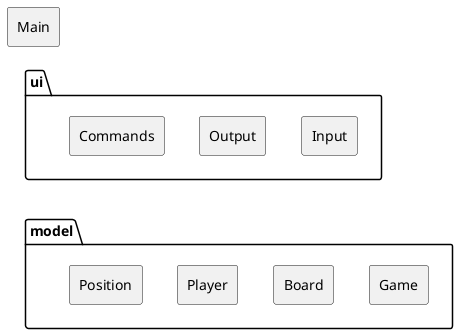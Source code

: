 @startuml

skinparam componentStyle rectangle

[Main]

package ui {
  [Input]
  [Output]
  [Commands]
}

package model {
  [Game]
  [Board]
  [Player]
  [Position]
}







[Main] -[hidden]- ui
ui -[hidden]- model




/' Relações de Acoplamento
[Main] --> [Input]
[Main] --> [Commands]
[Main] --> [Game]
[Commands] -> [Game]
[Output] -up-> [Game]
[Output] -> [Board]
´/

@enduml